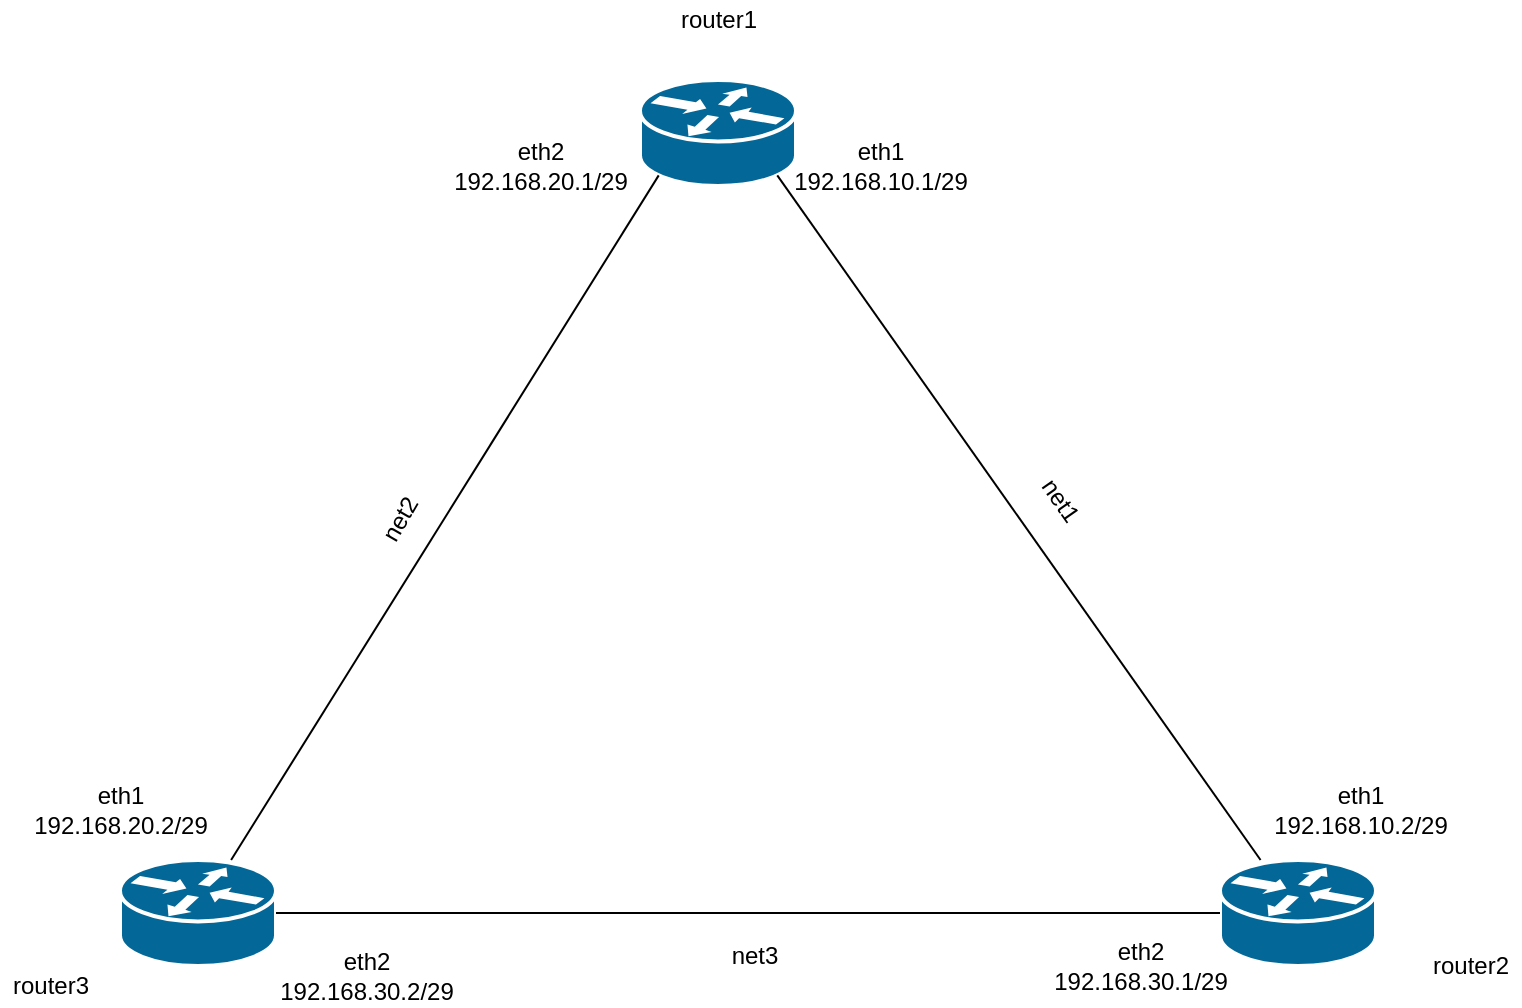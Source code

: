 <mxfile version="12.2.2" type="device" pages="1"><diagram name="Page-1" id="c37626ed-c26b-45fb-9056-f9ebc6bb27b6"><mxGraphModel dx="2508" dy="78" grid="1" gridSize="10" guides="1" tooltips="1" connect="1" arrows="1" fold="1" page="1" pageScale="1" pageWidth="1100" pageHeight="850" background="#ffffff" math="0" shadow="0"><root><mxCell id="0"/><mxCell id="1" parent="0"/><mxCell id="KDDenhjEZ4yeJvctEg_s-1" value="" style="shape=mxgraph.cisco.routers.router;html=1;pointerEvents=1;dashed=0;fillColor=#036897;strokeColor=#ffffff;strokeWidth=2;verticalLabelPosition=bottom;verticalAlign=top;align=center;outlineConnect=0;" vertex="1" parent="1"><mxGeometry x="-620" y="1020" width="78" height="53" as="geometry"/></mxCell><mxCell id="KDDenhjEZ4yeJvctEg_s-2" value="" style="shape=mxgraph.cisco.routers.router;html=1;pointerEvents=1;dashed=0;fillColor=#036897;strokeColor=#ffffff;strokeWidth=2;verticalLabelPosition=bottom;verticalAlign=top;align=center;outlineConnect=0;" vertex="1" parent="1"><mxGeometry x="-330" y="1410" width="78" height="53" as="geometry"/></mxCell><mxCell id="KDDenhjEZ4yeJvctEg_s-3" value="" style="shape=mxgraph.cisco.routers.router;html=1;pointerEvents=1;dashed=0;fillColor=#036897;strokeColor=#ffffff;strokeWidth=2;verticalLabelPosition=bottom;verticalAlign=top;align=center;outlineConnect=0;" vertex="1" parent="1"><mxGeometry x="-880" y="1410" width="78" height="53" as="geometry"/></mxCell><mxCell id="KDDenhjEZ4yeJvctEg_s-5" value="" style="endArrow=none;html=1;entryX=0.12;entryY=0.9;entryDx=0;entryDy=0;entryPerimeter=0;" edge="1" parent="1" source="KDDenhjEZ4yeJvctEg_s-3" target="KDDenhjEZ4yeJvctEg_s-1"><mxGeometry width="50" height="50" relative="1" as="geometry"><mxPoint x="-880" y="1530" as="sourcePoint"/><mxPoint x="-830" y="1480" as="targetPoint"/><Array as="points"/></mxGeometry></mxCell><mxCell id="KDDenhjEZ4yeJvctEg_s-6" value="" style="endArrow=none;html=1;entryX=0;entryY=0.5;entryDx=0;entryDy=0;entryPerimeter=0;exitX=1;exitY=0.5;exitDx=0;exitDy=0;exitPerimeter=0;" edge="1" parent="1" source="KDDenhjEZ4yeJvctEg_s-3" target="KDDenhjEZ4yeJvctEg_s-2"><mxGeometry width="50" height="50" relative="1" as="geometry"><mxPoint x="-880" y="1530" as="sourcePoint"/><mxPoint x="-830" y="1480" as="targetPoint"/></mxGeometry></mxCell><mxCell id="KDDenhjEZ4yeJvctEg_s-7" value="" style="endArrow=none;html=1;entryX=0.88;entryY=0.9;entryDx=0;entryDy=0;entryPerimeter=0;" edge="1" parent="1" source="KDDenhjEZ4yeJvctEg_s-2" target="KDDenhjEZ4yeJvctEg_s-1"><mxGeometry width="50" height="50" relative="1" as="geometry"><mxPoint x="-880" y="1530" as="sourcePoint"/><mxPoint x="-830" y="1480" as="targetPoint"/></mxGeometry></mxCell><mxCell id="KDDenhjEZ4yeJvctEg_s-8" value="router1" style="text;html=1;resizable=0;autosize=1;align=center;verticalAlign=middle;points=[];fillColor=none;strokeColor=none;rounded=0;" vertex="1" parent="1"><mxGeometry x="-606" y="980" width="50" height="20" as="geometry"/></mxCell><mxCell id="KDDenhjEZ4yeJvctEg_s-9" value="router3" style="text;html=1;resizable=0;autosize=1;align=center;verticalAlign=middle;points=[];fillColor=none;strokeColor=none;rounded=0;" vertex="1" parent="1"><mxGeometry x="-940" y="1463" width="50" height="20" as="geometry"/></mxCell><mxCell id="KDDenhjEZ4yeJvctEg_s-10" value="router2" style="text;html=1;resizable=0;autosize=1;align=center;verticalAlign=middle;points=[];fillColor=none;strokeColor=none;rounded=0;" vertex="1" parent="1"><mxGeometry x="-230" y="1453" width="50" height="20" as="geometry"/></mxCell><mxCell id="KDDenhjEZ4yeJvctEg_s-11" value="eth1 &lt;br&gt;192.168.10.1/29" style="text;html=1;resizable=0;autosize=1;align=center;verticalAlign=middle;points=[];fillColor=none;strokeColor=none;rounded=0;" vertex="1" parent="1"><mxGeometry x="-550" y="1048" width="100" height="30" as="geometry"/></mxCell><mxCell id="KDDenhjEZ4yeJvctEg_s-12" value="eth1&lt;br&gt;192.168.20.2/29" style="text;html=1;resizable=0;autosize=1;align=center;verticalAlign=middle;points=[];fillColor=none;strokeColor=none;rounded=0;" vertex="1" parent="1"><mxGeometry x="-930" y="1370" width="100" height="30" as="geometry"/></mxCell><mxCell id="KDDenhjEZ4yeJvctEg_s-13" value="eth2&lt;br&gt;192.168.20.1/29" style="text;html=1;resizable=0;autosize=1;align=center;verticalAlign=middle;points=[];fillColor=none;strokeColor=none;rounded=0;" vertex="1" parent="1"><mxGeometry x="-720" y="1048" width="100" height="30" as="geometry"/></mxCell><mxCell id="KDDenhjEZ4yeJvctEg_s-14" value="eth2&lt;br&gt;192.168.30.2/29" style="text;html=1;resizable=0;autosize=1;align=center;verticalAlign=middle;points=[];fillColor=none;strokeColor=none;rounded=0;" vertex="1" parent="1"><mxGeometry x="-807" y="1453" width="100" height="30" as="geometry"/></mxCell><mxCell id="KDDenhjEZ4yeJvctEg_s-15" value="eth1&lt;br&gt;192.168.10.2/29" style="text;html=1;resizable=0;autosize=1;align=center;verticalAlign=middle;points=[];fillColor=none;strokeColor=none;rounded=0;" vertex="1" parent="1"><mxGeometry x="-310" y="1370" width="100" height="30" as="geometry"/></mxCell><mxCell id="KDDenhjEZ4yeJvctEg_s-16" value="eth2&lt;br&gt;192.168.30.1/29" style="text;html=1;resizable=0;autosize=1;align=center;verticalAlign=middle;points=[];fillColor=none;strokeColor=none;rounded=0;" vertex="1" parent="1"><mxGeometry x="-420" y="1448" width="100" height="30" as="geometry"/></mxCell><mxCell id="KDDenhjEZ4yeJvctEg_s-17" value="net1" style="text;html=1;resizable=0;autosize=1;align=center;verticalAlign=middle;points=[];fillColor=none;strokeColor=none;rounded=0;rotation=55;" vertex="1" parent="1"><mxGeometry x="-430" y="1220" width="40" height="20" as="geometry"/></mxCell><mxCell id="KDDenhjEZ4yeJvctEg_s-18" value="net2" style="text;html=1;resizable=0;autosize=1;align=center;verticalAlign=middle;points=[];fillColor=none;strokeColor=none;rounded=0;rotation=-60;" vertex="1" parent="1"><mxGeometry x="-760" y="1230" width="40" height="20" as="geometry"/></mxCell><mxCell id="KDDenhjEZ4yeJvctEg_s-19" value="net3" style="text;html=1;resizable=0;autosize=1;align=center;verticalAlign=middle;points=[];fillColor=none;strokeColor=none;rounded=0;" vertex="1" parent="1"><mxGeometry x="-583.5" y="1448" width="40" height="20" as="geometry"/></mxCell></root></mxGraphModel></diagram></mxfile>